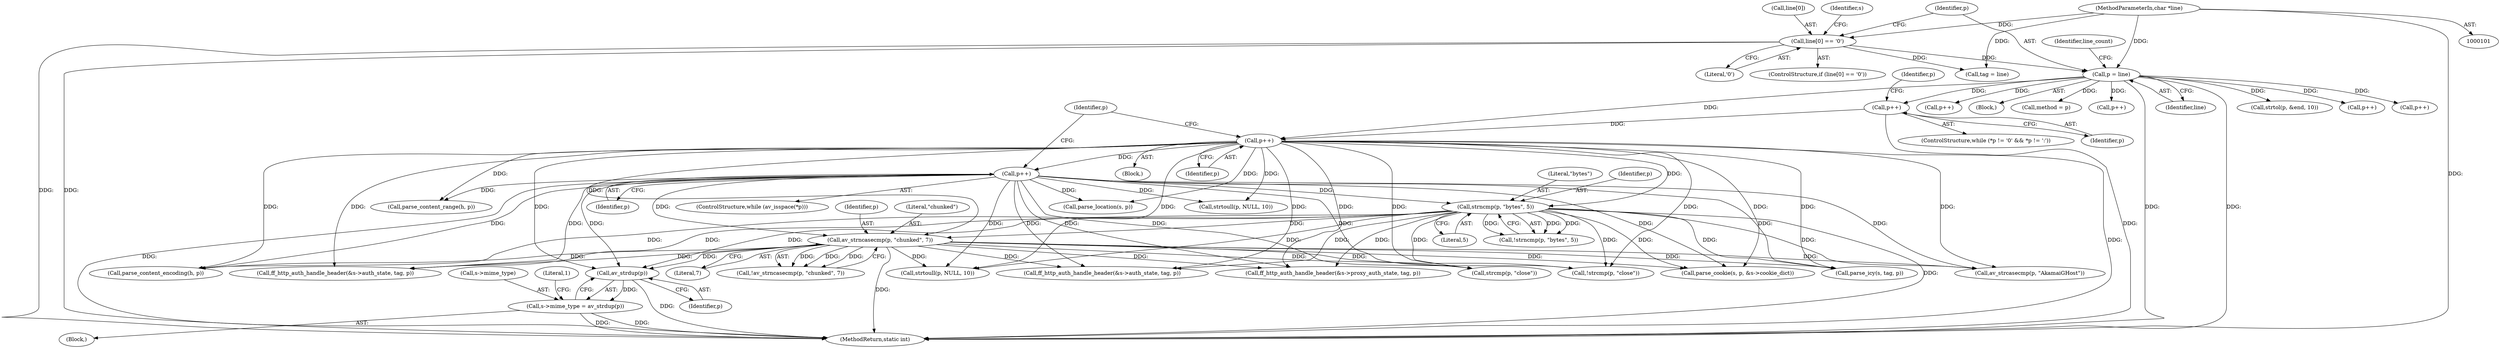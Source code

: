 digraph "0_FFmpeg_2a05c8f813de6f2278827734bf8102291e7484aa_7@API" {
"1000609" [label="(Call,av_strdup(p))"];
"1000397" [label="(Call,p++)"];
"1000381" [label="(Call,p++)"];
"1000145" [label="(Call,p = line)"];
"1000132" [label="(Call,line[0] == '\0')"];
"1000103" [label="(MethodParameterIn,char *line)"];
"1000403" [label="(Call,p++)"];
"1000489" [label="(Call,av_strncasecmp(p, \"chunked\", 7))"];
"1000465" [label="(Call,strncmp(p, \"bytes\", 5))"];
"1000605" [label="(Call,s->mime_type = av_strdup(p))"];
"1000465" [label="(Call,strncmp(p, \"bytes\", 5))"];
"1000609" [label="(Call,av_strdup(p))"];
"1000381" [label="(Call,p++)"];
"1000404" [label="(Identifier,p)"];
"1000344" [label="(Call,strtol(p, &end, 10))"];
"1000555" [label="(Call,strcmp(p, \"close\"))"];
"1000468" [label="(Literal,5)"];
"1000554" [label="(Call,!strcmp(p, \"close\"))"];
"1000140" [label="(Identifier,s)"];
"1000103" [label="(MethodParameterIn,char *line)"];
"1000539" [label="(Call,ff_http_auth_handle_header(&s->proxy_auth_state, tag, p))"];
"1000173" [label="(Call,p++)"];
"1000375" [label="(Identifier,p)"];
"1000136" [label="(Literal,'\0')"];
"1000466" [label="(Identifier,p)"];
"1000332" [label="(Call,p++)"];
"1000572" [label="(Call,av_strcasecmp(p, \"AkamaiGHost\"))"];
"1000619" [label="(Call,parse_cookie(s, p, &s->cookie_dict))"];
"1000491" [label="(Literal,\"chunked\")"];
"1000150" [label="(Identifier,line_count)"];
"1000464" [label="(Call,!strncmp(p, \"bytes\", 5))"];
"1000467" [label="(Literal,\"bytes\")"];
"1000370" [label="(Block,)"];
"1000397" [label="(Call,p++)"];
"1000525" [label="(Call,ff_http_auth_handle_header(&s->auth_state, tag, p))"];
"1000658" [label="(Call,parse_icy(s, tag, p))"];
"1000147" [label="(Identifier,line)"];
"1000169" [label="(Call,p++)"];
"1000106" [label="(Block,)"];
"1000415" [label="(Call,parse_location(s, p))"];
"1000511" [label="(Call,ff_http_auth_handle_header(&s->auth_state, tag, p))"];
"1000382" [label="(Identifier,p)"];
"1000131" [label="(ControlStructure,if (line[0] == '\0'))"];
"1000133" [label="(Call,line[0])"];
"1000606" [label="(Call,s->mime_type)"];
"1000442" [label="(Call,strtoull(p, NULL, 10))"];
"1000394" [label="(Call,tag = line)"];
"1000683" [label="(Literal,1)"];
"1000145" [label="(Call,p = line)"];
"1000371" [label="(ControlStructure,while (*p != '\0' && *p != ':'))"];
"1000492" [label="(Literal,7)"];
"1000642" [label="(Call,strtoull(p, NULL, 10))"];
"1000489" [label="(Call,av_strncasecmp(p, \"chunked\", 7))"];
"1000398" [label="(Identifier,p)"];
"1000605" [label="(Call,s->mime_type = av_strdup(p))"];
"1000132" [label="(Call,line[0] == '\0')"];
"1000158" [label="(Call,method = p)"];
"1000610" [label="(Identifier,p)"];
"1000453" [label="(Call,parse_content_range(h, p))"];
"1000403" [label="(Call,p++)"];
"1000146" [label="(Identifier,p)"];
"1000488" [label="(Call,!av_strncasecmp(p, \"chunked\", 7))"];
"1000684" [label="(MethodReturn,static int)"];
"1000676" [label="(Call,parse_content_encoding(h, p))"];
"1000338" [label="(Call,p++)"];
"1000402" [label="(Identifier,p)"];
"1000490" [label="(Identifier,p)"];
"1000600" [label="(Block,)"];
"1000399" [label="(ControlStructure,while (av_isspace(*p)))"];
"1000609" -> "1000605"  [label="AST: "];
"1000609" -> "1000610"  [label="CFG: "];
"1000610" -> "1000609"  [label="AST: "];
"1000605" -> "1000609"  [label="CFG: "];
"1000609" -> "1000684"  [label="DDG: "];
"1000609" -> "1000605"  [label="DDG: "];
"1000397" -> "1000609"  [label="DDG: "];
"1000403" -> "1000609"  [label="DDG: "];
"1000489" -> "1000609"  [label="DDG: "];
"1000465" -> "1000609"  [label="DDG: "];
"1000397" -> "1000370"  [label="AST: "];
"1000397" -> "1000398"  [label="CFG: "];
"1000398" -> "1000397"  [label="AST: "];
"1000402" -> "1000397"  [label="CFG: "];
"1000397" -> "1000684"  [label="DDG: "];
"1000381" -> "1000397"  [label="DDG: "];
"1000145" -> "1000397"  [label="DDG: "];
"1000397" -> "1000403"  [label="DDG: "];
"1000397" -> "1000415"  [label="DDG: "];
"1000397" -> "1000442"  [label="DDG: "];
"1000397" -> "1000453"  [label="DDG: "];
"1000397" -> "1000465"  [label="DDG: "];
"1000397" -> "1000489"  [label="DDG: "];
"1000397" -> "1000511"  [label="DDG: "];
"1000397" -> "1000525"  [label="DDG: "];
"1000397" -> "1000539"  [label="DDG: "];
"1000397" -> "1000554"  [label="DDG: "];
"1000397" -> "1000555"  [label="DDG: "];
"1000397" -> "1000572"  [label="DDG: "];
"1000397" -> "1000619"  [label="DDG: "];
"1000397" -> "1000642"  [label="DDG: "];
"1000397" -> "1000658"  [label="DDG: "];
"1000397" -> "1000676"  [label="DDG: "];
"1000381" -> "1000371"  [label="AST: "];
"1000381" -> "1000382"  [label="CFG: "];
"1000382" -> "1000381"  [label="AST: "];
"1000375" -> "1000381"  [label="CFG: "];
"1000381" -> "1000684"  [label="DDG: "];
"1000145" -> "1000381"  [label="DDG: "];
"1000145" -> "1000106"  [label="AST: "];
"1000145" -> "1000147"  [label="CFG: "];
"1000146" -> "1000145"  [label="AST: "];
"1000147" -> "1000145"  [label="AST: "];
"1000150" -> "1000145"  [label="CFG: "];
"1000145" -> "1000684"  [label="DDG: "];
"1000145" -> "1000684"  [label="DDG: "];
"1000132" -> "1000145"  [label="DDG: "];
"1000103" -> "1000145"  [label="DDG: "];
"1000145" -> "1000158"  [label="DDG: "];
"1000145" -> "1000169"  [label="DDG: "];
"1000145" -> "1000173"  [label="DDG: "];
"1000145" -> "1000332"  [label="DDG: "];
"1000145" -> "1000338"  [label="DDG: "];
"1000145" -> "1000344"  [label="DDG: "];
"1000132" -> "1000131"  [label="AST: "];
"1000132" -> "1000136"  [label="CFG: "];
"1000133" -> "1000132"  [label="AST: "];
"1000136" -> "1000132"  [label="AST: "];
"1000140" -> "1000132"  [label="CFG: "];
"1000146" -> "1000132"  [label="CFG: "];
"1000132" -> "1000684"  [label="DDG: "];
"1000132" -> "1000684"  [label="DDG: "];
"1000103" -> "1000132"  [label="DDG: "];
"1000132" -> "1000394"  [label="DDG: "];
"1000103" -> "1000101"  [label="AST: "];
"1000103" -> "1000684"  [label="DDG: "];
"1000103" -> "1000394"  [label="DDG: "];
"1000403" -> "1000399"  [label="AST: "];
"1000403" -> "1000404"  [label="CFG: "];
"1000404" -> "1000403"  [label="AST: "];
"1000402" -> "1000403"  [label="CFG: "];
"1000403" -> "1000684"  [label="DDG: "];
"1000403" -> "1000415"  [label="DDG: "];
"1000403" -> "1000442"  [label="DDG: "];
"1000403" -> "1000453"  [label="DDG: "];
"1000403" -> "1000465"  [label="DDG: "];
"1000403" -> "1000489"  [label="DDG: "];
"1000403" -> "1000511"  [label="DDG: "];
"1000403" -> "1000525"  [label="DDG: "];
"1000403" -> "1000539"  [label="DDG: "];
"1000403" -> "1000554"  [label="DDG: "];
"1000403" -> "1000555"  [label="DDG: "];
"1000403" -> "1000572"  [label="DDG: "];
"1000403" -> "1000619"  [label="DDG: "];
"1000403" -> "1000642"  [label="DDG: "];
"1000403" -> "1000658"  [label="DDG: "];
"1000403" -> "1000676"  [label="DDG: "];
"1000489" -> "1000488"  [label="AST: "];
"1000489" -> "1000492"  [label="CFG: "];
"1000490" -> "1000489"  [label="AST: "];
"1000491" -> "1000489"  [label="AST: "];
"1000492" -> "1000489"  [label="AST: "];
"1000488" -> "1000489"  [label="CFG: "];
"1000489" -> "1000684"  [label="DDG: "];
"1000489" -> "1000488"  [label="DDG: "];
"1000489" -> "1000488"  [label="DDG: "];
"1000489" -> "1000488"  [label="DDG: "];
"1000465" -> "1000489"  [label="DDG: "];
"1000489" -> "1000511"  [label="DDG: "];
"1000489" -> "1000525"  [label="DDG: "];
"1000489" -> "1000539"  [label="DDG: "];
"1000489" -> "1000554"  [label="DDG: "];
"1000489" -> "1000555"  [label="DDG: "];
"1000489" -> "1000572"  [label="DDG: "];
"1000489" -> "1000619"  [label="DDG: "];
"1000489" -> "1000642"  [label="DDG: "];
"1000489" -> "1000658"  [label="DDG: "];
"1000489" -> "1000676"  [label="DDG: "];
"1000465" -> "1000464"  [label="AST: "];
"1000465" -> "1000468"  [label="CFG: "];
"1000466" -> "1000465"  [label="AST: "];
"1000467" -> "1000465"  [label="AST: "];
"1000468" -> "1000465"  [label="AST: "];
"1000464" -> "1000465"  [label="CFG: "];
"1000465" -> "1000684"  [label="DDG: "];
"1000465" -> "1000464"  [label="DDG: "];
"1000465" -> "1000464"  [label="DDG: "];
"1000465" -> "1000464"  [label="DDG: "];
"1000465" -> "1000511"  [label="DDG: "];
"1000465" -> "1000525"  [label="DDG: "];
"1000465" -> "1000539"  [label="DDG: "];
"1000465" -> "1000554"  [label="DDG: "];
"1000465" -> "1000555"  [label="DDG: "];
"1000465" -> "1000572"  [label="DDG: "];
"1000465" -> "1000619"  [label="DDG: "];
"1000465" -> "1000642"  [label="DDG: "];
"1000465" -> "1000658"  [label="DDG: "];
"1000465" -> "1000676"  [label="DDG: "];
"1000605" -> "1000600"  [label="AST: "];
"1000606" -> "1000605"  [label="AST: "];
"1000683" -> "1000605"  [label="CFG: "];
"1000605" -> "1000684"  [label="DDG: "];
"1000605" -> "1000684"  [label="DDG: "];
}
